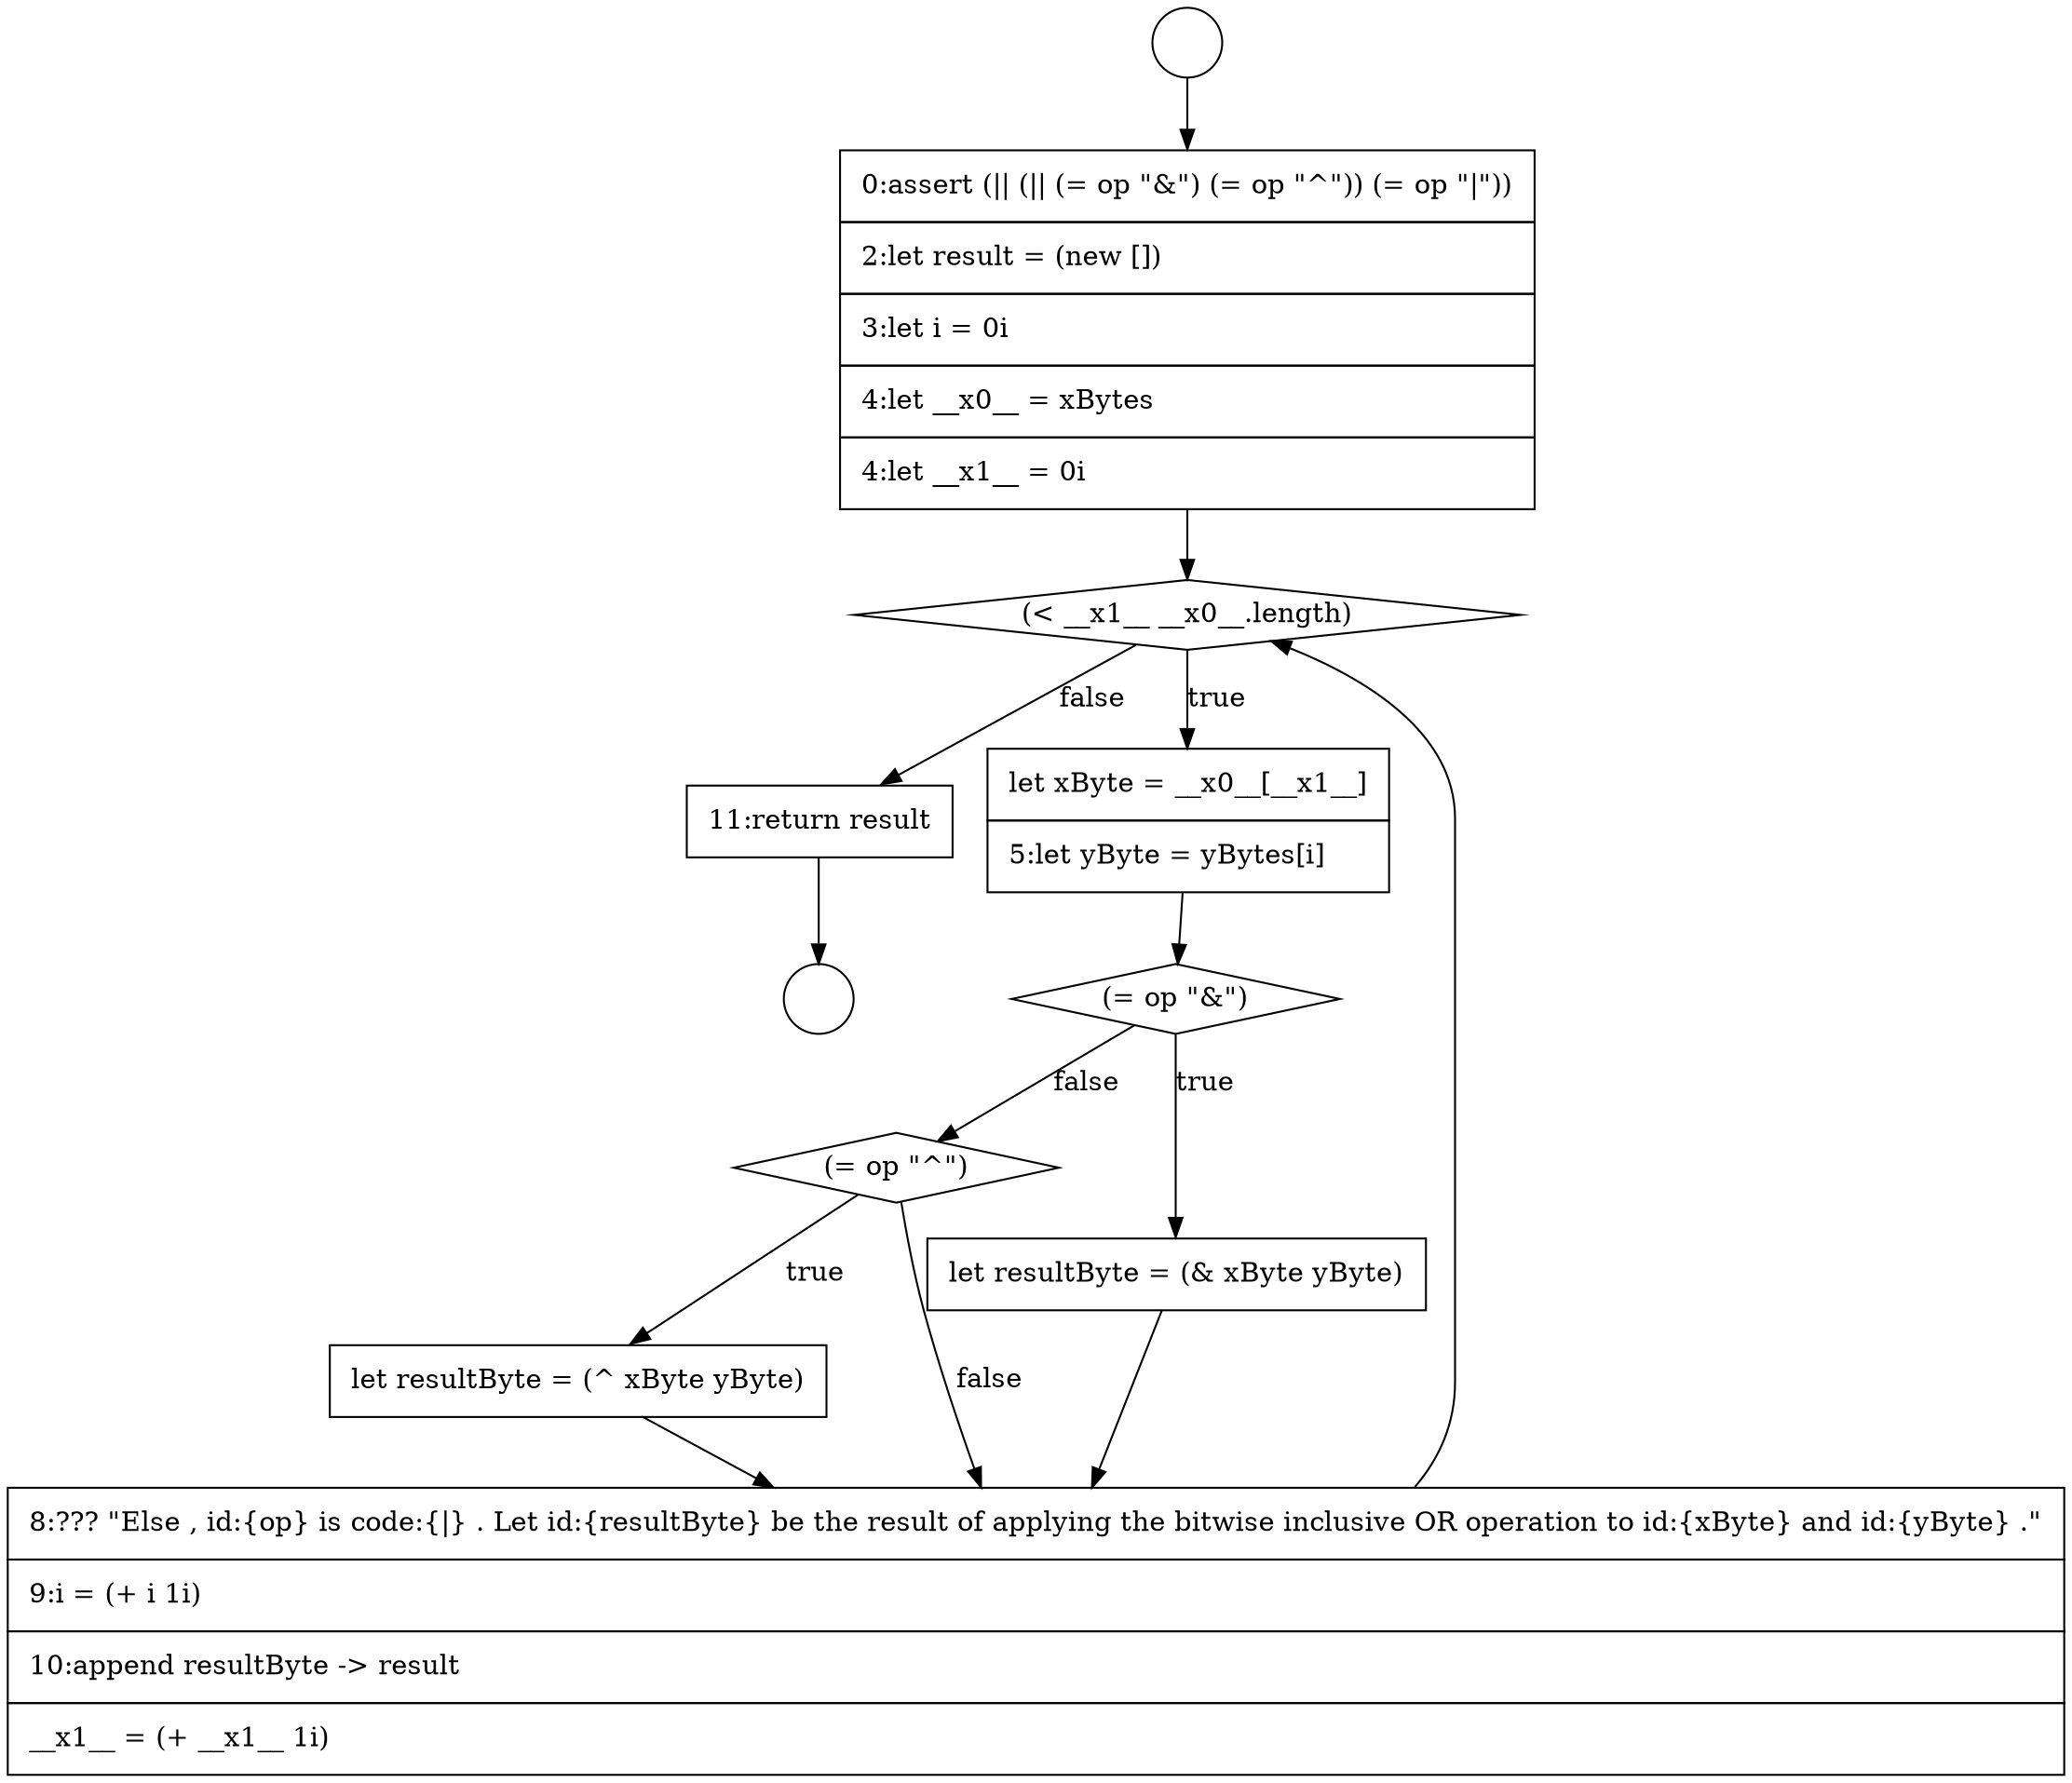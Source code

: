 digraph {
  node18233 [shape=circle label=" " color="black" fillcolor="white" style=filled]
  node18240 [shape=diamond, label=<<font color="black">(= op &quot;^&quot;)</font>> color="black" fillcolor="white" style=filled]
  node18236 [shape=diamond, label=<<font color="black">(&lt; __x1__ __x0__.length)</font>> color="black" fillcolor="white" style=filled]
  node18241 [shape=none, margin=0, label=<<font color="black">
    <table border="0" cellborder="1" cellspacing="0" cellpadding="10">
      <tr><td align="left">let resultByte = (^ xByte yByte)</td></tr>
    </table>
  </font>> color="black" fillcolor="white" style=filled]
  node18239 [shape=none, margin=0, label=<<font color="black">
    <table border="0" cellborder="1" cellspacing="0" cellpadding="10">
      <tr><td align="left">let resultByte = (&amp; xByte yByte)</td></tr>
    </table>
  </font>> color="black" fillcolor="white" style=filled]
  node18242 [shape=none, margin=0, label=<<font color="black">
    <table border="0" cellborder="1" cellspacing="0" cellpadding="10">
      <tr><td align="left">8:??? &quot;Else , id:{op} is code:{|} . Let id:{resultByte} be the result of applying the bitwise inclusive OR operation to id:{xByte} and id:{yByte} .&quot;</td></tr>
      <tr><td align="left">9:i = (+ i 1i)</td></tr>
      <tr><td align="left">10:append resultByte -&gt; result</td></tr>
      <tr><td align="left">__x1__ = (+ __x1__ 1i)</td></tr>
    </table>
  </font>> color="black" fillcolor="white" style=filled]
  node18235 [shape=none, margin=0, label=<<font color="black">
    <table border="0" cellborder="1" cellspacing="0" cellpadding="10">
      <tr><td align="left">0:assert (|| (|| (= op &quot;&amp;&quot;) (= op &quot;^&quot;)) (= op &quot;|&quot;))</td></tr>
      <tr><td align="left">2:let result = (new [])</td></tr>
      <tr><td align="left">3:let i = 0i</td></tr>
      <tr><td align="left">4:let __x0__ = xBytes</td></tr>
      <tr><td align="left">4:let __x1__ = 0i</td></tr>
    </table>
  </font>> color="black" fillcolor="white" style=filled]
  node18238 [shape=diamond, label=<<font color="black">(= op &quot;&amp;&quot;)</font>> color="black" fillcolor="white" style=filled]
  node18243 [shape=none, margin=0, label=<<font color="black">
    <table border="0" cellborder="1" cellspacing="0" cellpadding="10">
      <tr><td align="left">11:return result</td></tr>
    </table>
  </font>> color="black" fillcolor="white" style=filled]
  node18234 [shape=circle label=" " color="black" fillcolor="white" style=filled]
  node18237 [shape=none, margin=0, label=<<font color="black">
    <table border="0" cellborder="1" cellspacing="0" cellpadding="10">
      <tr><td align="left">let xByte = __x0__[__x1__]</td></tr>
      <tr><td align="left">5:let yByte = yBytes[i]</td></tr>
    </table>
  </font>> color="black" fillcolor="white" style=filled]
  node18243 -> node18234 [ color="black"]
  node18238 -> node18239 [label=<<font color="black">true</font>> color="black"]
  node18238 -> node18240 [label=<<font color="black">false</font>> color="black"]
  node18242 -> node18236 [ color="black"]
  node18241 -> node18242 [ color="black"]
  node18240 -> node18241 [label=<<font color="black">true</font>> color="black"]
  node18240 -> node18242 [label=<<font color="black">false</font>> color="black"]
  node18233 -> node18235 [ color="black"]
  node18239 -> node18242 [ color="black"]
  node18235 -> node18236 [ color="black"]
  node18237 -> node18238 [ color="black"]
  node18236 -> node18237 [label=<<font color="black">true</font>> color="black"]
  node18236 -> node18243 [label=<<font color="black">false</font>> color="black"]
}
